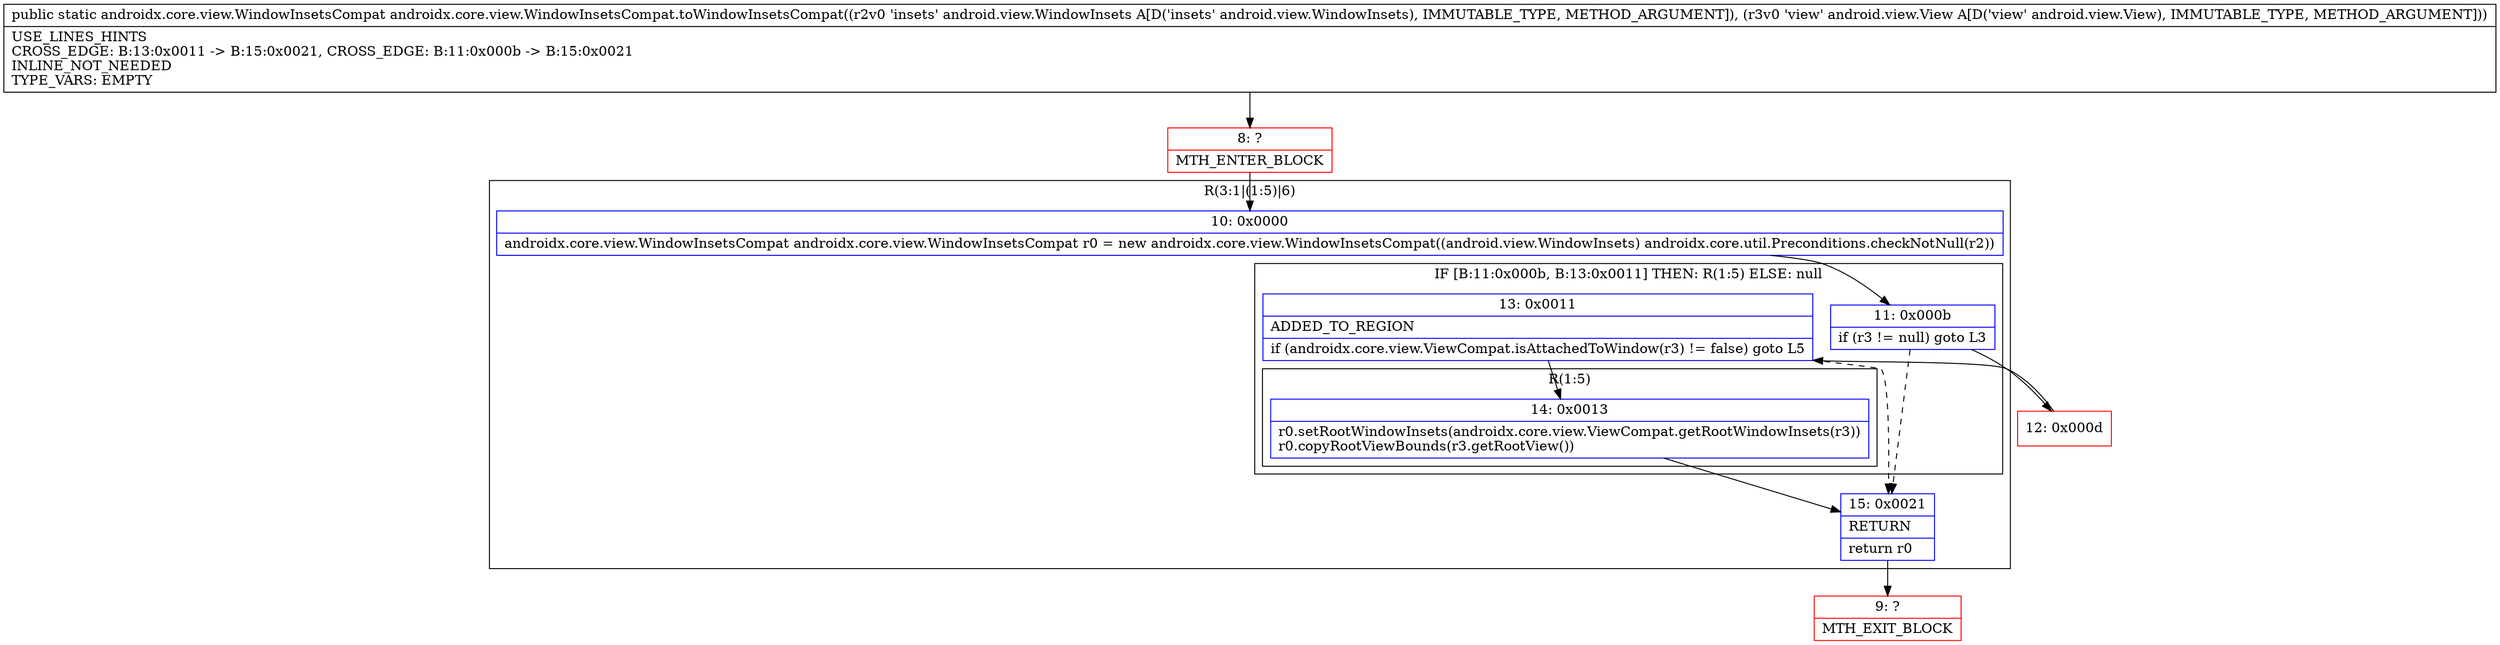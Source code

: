 digraph "CFG forandroidx.core.view.WindowInsetsCompat.toWindowInsetsCompat(Landroid\/view\/WindowInsets;Landroid\/view\/View;)Landroidx\/core\/view\/WindowInsetsCompat;" {
subgraph cluster_Region_1006379305 {
label = "R(3:1|(1:5)|6)";
node [shape=record,color=blue];
Node_10 [shape=record,label="{10\:\ 0x0000|androidx.core.view.WindowInsetsCompat androidx.core.view.WindowInsetsCompat r0 = new androidx.core.view.WindowInsetsCompat((android.view.WindowInsets) androidx.core.util.Preconditions.checkNotNull(r2))\l}"];
subgraph cluster_IfRegion_1917441585 {
label = "IF [B:11:0x000b, B:13:0x0011] THEN: R(1:5) ELSE: null";
node [shape=record,color=blue];
Node_11 [shape=record,label="{11\:\ 0x000b|if (r3 != null) goto L3\l}"];
Node_13 [shape=record,label="{13\:\ 0x0011|ADDED_TO_REGION\l|if (androidx.core.view.ViewCompat.isAttachedToWindow(r3) != false) goto L5\l}"];
subgraph cluster_Region_1456665838 {
label = "R(1:5)";
node [shape=record,color=blue];
Node_14 [shape=record,label="{14\:\ 0x0013|r0.setRootWindowInsets(androidx.core.view.ViewCompat.getRootWindowInsets(r3))\lr0.copyRootViewBounds(r3.getRootView())\l}"];
}
}
Node_15 [shape=record,label="{15\:\ 0x0021|RETURN\l|return r0\l}"];
}
Node_8 [shape=record,color=red,label="{8\:\ ?|MTH_ENTER_BLOCK\l}"];
Node_12 [shape=record,color=red,label="{12\:\ 0x000d}"];
Node_9 [shape=record,color=red,label="{9\:\ ?|MTH_EXIT_BLOCK\l}"];
MethodNode[shape=record,label="{public static androidx.core.view.WindowInsetsCompat androidx.core.view.WindowInsetsCompat.toWindowInsetsCompat((r2v0 'insets' android.view.WindowInsets A[D('insets' android.view.WindowInsets), IMMUTABLE_TYPE, METHOD_ARGUMENT]), (r3v0 'view' android.view.View A[D('view' android.view.View), IMMUTABLE_TYPE, METHOD_ARGUMENT]))  | USE_LINES_HINTS\lCROSS_EDGE: B:13:0x0011 \-\> B:15:0x0021, CROSS_EDGE: B:11:0x000b \-\> B:15:0x0021\lINLINE_NOT_NEEDED\lTYPE_VARS: EMPTY\l}"];
MethodNode -> Node_8;Node_10 -> Node_11;
Node_11 -> Node_12;
Node_11 -> Node_15[style=dashed];
Node_13 -> Node_14;
Node_13 -> Node_15[style=dashed];
Node_14 -> Node_15;
Node_15 -> Node_9;
Node_8 -> Node_10;
Node_12 -> Node_13;
}

